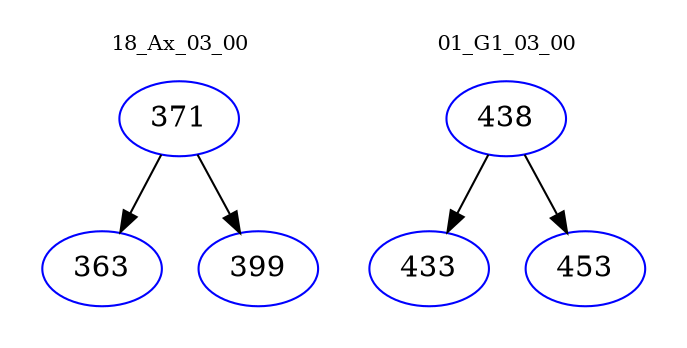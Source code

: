 digraph{
subgraph cluster_0 {
color = white
label = "18_Ax_03_00";
fontsize=10;
T0_371 [label="371", color="blue"]
T0_371 -> T0_363 [color="black"]
T0_363 [label="363", color="blue"]
T0_371 -> T0_399 [color="black"]
T0_399 [label="399", color="blue"]
}
subgraph cluster_1 {
color = white
label = "01_G1_03_00";
fontsize=10;
T1_438 [label="438", color="blue"]
T1_438 -> T1_433 [color="black"]
T1_433 [label="433", color="blue"]
T1_438 -> T1_453 [color="black"]
T1_453 [label="453", color="blue"]
}
}
